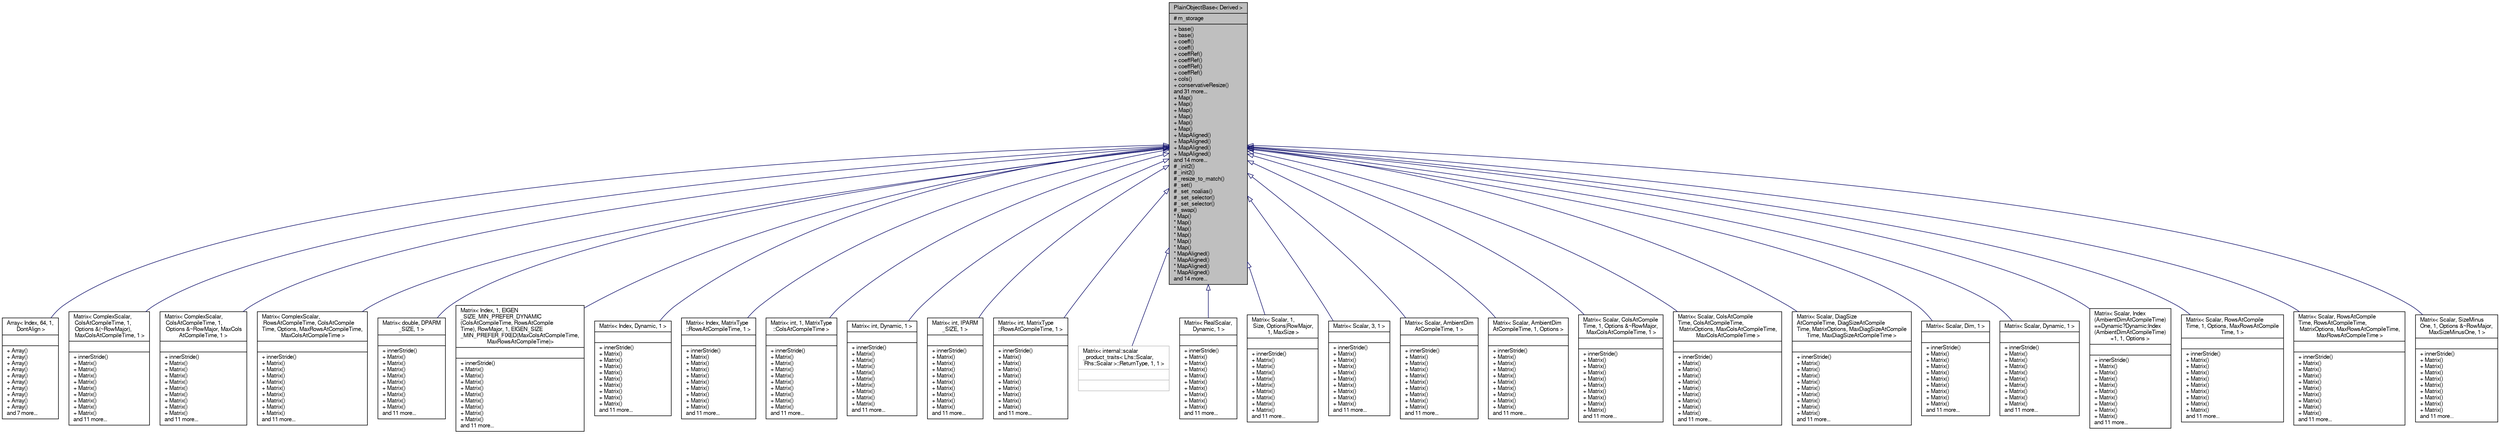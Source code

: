 digraph "PlainObjectBase&lt; Derived &gt;"
{
  edge [fontname="FreeSans",fontsize="10",labelfontname="FreeSans",labelfontsize="10"];
  node [fontname="FreeSans",fontsize="10",shape=record];
  Node1 [label="{PlainObjectBase\< Derived \>\n|# m_storage\l|+ base()\l+ base()\l+ coeff()\l+ coeff()\l+ coeffRef()\l+ coeffRef()\l+ coeffRef()\l+ coeffRef()\l+ cols()\l+ conservativeResize()\land 31 more...\l+ Map()\l+ Map()\l+ Map()\l+ Map()\l+ Map()\l+ Map()\l+ MapAligned()\l+ MapAligned()\l+ MapAligned()\l+ MapAligned()\land 14 more...\l# _init2()\l# _init2()\l# _resize_to_match()\l# _set()\l# _set_noalias()\l# _set_selector()\l# _set_selector()\l# _swap()\l* Map()\l* Map()\l* Map()\l* Map()\l* Map()\l* Map()\l* MapAligned()\l* MapAligned()\l* MapAligned()\l* MapAligned()\land 14 more...\l}",height=0.2,width=0.4,color="black", fillcolor="grey75", style="filled" fontcolor="black"];
  Node1 -> Node2 [dir="back",color="midnightblue",fontsize="10",style="solid",arrowtail="onormal",fontname="FreeSans"];
  Node2 [label="{Array\< Index, 64, 1,\l DontAlign \>\n||+ Array()\l+ Array()\l+ Array()\l+ Array()\l+ Array()\l+ Array()\l+ Array()\l+ Array()\l+ Array()\l+ Array()\land 7 more...\l}",height=0.2,width=0.4,color="black", fillcolor="white", style="filled",URL="$classEigen_1_1Array.html"];
  Node1 -> Node3 [dir="back",color="midnightblue",fontsize="10",style="solid",arrowtail="onormal",fontname="FreeSans"];
  Node3 [label="{Matrix\< ComplexScalar,\l ColsAtCompileTime, 1,\l Options &(~RowMajor),\l MaxColsAtCompileTime, 1 \>\n||+ innerStride()\l+ Matrix()\l+ Matrix()\l+ Matrix()\l+ Matrix()\l+ Matrix()\l+ Matrix()\l+ Matrix()\l+ Matrix()\l+ Matrix()\land 11 more...\l}",height=0.2,width=0.4,color="black", fillcolor="white", style="filled",URL="$classEigen_1_1Matrix.html"];
  Node1 -> Node4 [dir="back",color="midnightblue",fontsize="10",style="solid",arrowtail="onormal",fontname="FreeSans"];
  Node4 [label="{Matrix\< ComplexScalar,\l ColsAtCompileTime, 1,\l Options &~RowMajor, MaxCols\lAtCompileTime, 1 \>\n||+ innerStride()\l+ Matrix()\l+ Matrix()\l+ Matrix()\l+ Matrix()\l+ Matrix()\l+ Matrix()\l+ Matrix()\l+ Matrix()\l+ Matrix()\land 11 more...\l}",height=0.2,width=0.4,color="black", fillcolor="white", style="filled",URL="$classEigen_1_1Matrix.html"];
  Node1 -> Node5 [dir="back",color="midnightblue",fontsize="10",style="solid",arrowtail="onormal",fontname="FreeSans"];
  Node5 [label="{Matrix\< ComplexScalar,\l RowsAtCompileTime, ColsAtCompile\lTime, Options, MaxRowsAtCompileTime,\l MaxColsAtCompileTime \>\n||+ innerStride()\l+ Matrix()\l+ Matrix()\l+ Matrix()\l+ Matrix()\l+ Matrix()\l+ Matrix()\l+ Matrix()\l+ Matrix()\l+ Matrix()\land 11 more...\l}",height=0.2,width=0.4,color="black", fillcolor="white", style="filled",URL="$classEigen_1_1Matrix.html"];
  Node1 -> Node6 [dir="back",color="midnightblue",fontsize="10",style="solid",arrowtail="onormal",fontname="FreeSans"];
  Node6 [label="{Matrix\< double, DPARM\l_SIZE, 1 \>\n||+ innerStride()\l+ Matrix()\l+ Matrix()\l+ Matrix()\l+ Matrix()\l+ Matrix()\l+ Matrix()\l+ Matrix()\l+ Matrix()\l+ Matrix()\land 11 more...\l}",height=0.2,width=0.4,color="black", fillcolor="white", style="filled",URL="$classEigen_1_1Matrix.html"];
  Node1 -> Node7 [dir="back",color="midnightblue",fontsize="10",style="solid",arrowtail="onormal",fontname="FreeSans"];
  Node7 [label="{Matrix\< Index, 1, EIGEN\l_SIZE_MIN_PREFER_DYNAMIC\l(ColsAtCompileTime, RowsAtCompile\lTime), RowMajor, 1, EIGEN_SIZE\l_MIN_PREFER_FIXED(MaxColsAtCompileTime,\l MaxRowsAtCompileTime)\>\n||+ innerStride()\l+ Matrix()\l+ Matrix()\l+ Matrix()\l+ Matrix()\l+ Matrix()\l+ Matrix()\l+ Matrix()\l+ Matrix()\l+ Matrix()\land 11 more...\l}",height=0.2,width=0.4,color="black", fillcolor="white", style="filled",URL="$classEigen_1_1Matrix.html"];
  Node1 -> Node8 [dir="back",color="midnightblue",fontsize="10",style="solid",arrowtail="onormal",fontname="FreeSans"];
  Node8 [label="{Matrix\< Index, Dynamic, 1 \>\n||+ innerStride()\l+ Matrix()\l+ Matrix()\l+ Matrix()\l+ Matrix()\l+ Matrix()\l+ Matrix()\l+ Matrix()\l+ Matrix()\l+ Matrix()\land 11 more...\l}",height=0.2,width=0.4,color="black", fillcolor="white", style="filled",URL="$classEigen_1_1Matrix.html"];
  Node1 -> Node9 [dir="back",color="midnightblue",fontsize="10",style="solid",arrowtail="onormal",fontname="FreeSans"];
  Node9 [label="{Matrix\< Index, MatrixType\l::RowsAtCompileTime, 1 \>\n||+ innerStride()\l+ Matrix()\l+ Matrix()\l+ Matrix()\l+ Matrix()\l+ Matrix()\l+ Matrix()\l+ Matrix()\l+ Matrix()\l+ Matrix()\land 11 more...\l}",height=0.2,width=0.4,color="black", fillcolor="white", style="filled",URL="$classEigen_1_1Matrix.html"];
  Node1 -> Node10 [dir="back",color="midnightblue",fontsize="10",style="solid",arrowtail="onormal",fontname="FreeSans"];
  Node10 [label="{Matrix\< int, 1, MatrixType\l::ColsAtCompileTime \>\n||+ innerStride()\l+ Matrix()\l+ Matrix()\l+ Matrix()\l+ Matrix()\l+ Matrix()\l+ Matrix()\l+ Matrix()\l+ Matrix()\l+ Matrix()\land 11 more...\l}",height=0.2,width=0.4,color="black", fillcolor="white", style="filled",URL="$classEigen_1_1Matrix.html"];
  Node1 -> Node11 [dir="back",color="midnightblue",fontsize="10",style="solid",arrowtail="onormal",fontname="FreeSans"];
  Node11 [label="{Matrix\< int, Dynamic, 1 \>\n||+ innerStride()\l+ Matrix()\l+ Matrix()\l+ Matrix()\l+ Matrix()\l+ Matrix()\l+ Matrix()\l+ Matrix()\l+ Matrix()\l+ Matrix()\land 11 more...\l}",height=0.2,width=0.4,color="black", fillcolor="white", style="filled",URL="$classEigen_1_1Matrix.html"];
  Node1 -> Node12 [dir="back",color="midnightblue",fontsize="10",style="solid",arrowtail="onormal",fontname="FreeSans"];
  Node12 [label="{Matrix\< int, IPARM\l_SIZE, 1 \>\n||+ innerStride()\l+ Matrix()\l+ Matrix()\l+ Matrix()\l+ Matrix()\l+ Matrix()\l+ Matrix()\l+ Matrix()\l+ Matrix()\l+ Matrix()\land 11 more...\l}",height=0.2,width=0.4,color="black", fillcolor="white", style="filled",URL="$classEigen_1_1Matrix.html"];
  Node1 -> Node13 [dir="back",color="midnightblue",fontsize="10",style="solid",arrowtail="onormal",fontname="FreeSans"];
  Node13 [label="{Matrix\< int, MatrixType\l::RowsAtCompileTime, 1 \>\n||+ innerStride()\l+ Matrix()\l+ Matrix()\l+ Matrix()\l+ Matrix()\l+ Matrix()\l+ Matrix()\l+ Matrix()\l+ Matrix()\l+ Matrix()\land 11 more...\l}",height=0.2,width=0.4,color="black", fillcolor="white", style="filled",URL="$classEigen_1_1Matrix.html"];
  Node1 -> Node14 [dir="back",color="midnightblue",fontsize="10",style="solid",arrowtail="onormal",fontname="FreeSans"];
  Node14 [label="{Matrix\< internal::scalar\l_product_traits\< Lhs::Scalar,\l Rhs::Scalar \>::ReturnType, 1, 1 \>\n||}",height=0.2,width=0.4,color="grey75", fillcolor="white", style="filled"];
  Node1 -> Node15 [dir="back",color="midnightblue",fontsize="10",style="solid",arrowtail="onormal",fontname="FreeSans"];
  Node15 [label="{Matrix\< RealScalar,\l Dynamic, 1 \>\n||+ innerStride()\l+ Matrix()\l+ Matrix()\l+ Matrix()\l+ Matrix()\l+ Matrix()\l+ Matrix()\l+ Matrix()\l+ Matrix()\l+ Matrix()\land 11 more...\l}",height=0.2,width=0.4,color="black", fillcolor="white", style="filled",URL="$classEigen_1_1Matrix.html"];
  Node1 -> Node16 [dir="back",color="midnightblue",fontsize="10",style="solid",arrowtail="onormal",fontname="FreeSans"];
  Node16 [label="{Matrix\< Scalar, 1,\l Size, Options\|RowMajor,\l 1, MaxSize \>\n||+ innerStride()\l+ Matrix()\l+ Matrix()\l+ Matrix()\l+ Matrix()\l+ Matrix()\l+ Matrix()\l+ Matrix()\l+ Matrix()\l+ Matrix()\land 11 more...\l}",height=0.2,width=0.4,color="black", fillcolor="white", style="filled",URL="$classEigen_1_1Matrix.html"];
  Node1 -> Node17 [dir="back",color="midnightblue",fontsize="10",style="solid",arrowtail="onormal",fontname="FreeSans"];
  Node17 [label="{Matrix\< Scalar, 3, 1 \>\n||+ innerStride()\l+ Matrix()\l+ Matrix()\l+ Matrix()\l+ Matrix()\l+ Matrix()\l+ Matrix()\l+ Matrix()\l+ Matrix()\l+ Matrix()\land 11 more...\l}",height=0.2,width=0.4,color="black", fillcolor="white", style="filled",URL="$classEigen_1_1Matrix.html"];
  Node1 -> Node18 [dir="back",color="midnightblue",fontsize="10",style="solid",arrowtail="onormal",fontname="FreeSans"];
  Node18 [label="{Matrix\< Scalar, AmbientDim\lAtCompileTime, 1 \>\n||+ innerStride()\l+ Matrix()\l+ Matrix()\l+ Matrix()\l+ Matrix()\l+ Matrix()\l+ Matrix()\l+ Matrix()\l+ Matrix()\l+ Matrix()\land 11 more...\l}",height=0.2,width=0.4,color="black", fillcolor="white", style="filled",URL="$classEigen_1_1Matrix.html"];
  Node1 -> Node19 [dir="back",color="midnightblue",fontsize="10",style="solid",arrowtail="onormal",fontname="FreeSans"];
  Node19 [label="{Matrix\< Scalar, AmbientDim\lAtCompileTime, 1, Options \>\n||+ innerStride()\l+ Matrix()\l+ Matrix()\l+ Matrix()\l+ Matrix()\l+ Matrix()\l+ Matrix()\l+ Matrix()\l+ Matrix()\l+ Matrix()\land 11 more...\l}",height=0.2,width=0.4,color="black", fillcolor="white", style="filled",URL="$classEigen_1_1Matrix.html"];
  Node1 -> Node20 [dir="back",color="midnightblue",fontsize="10",style="solid",arrowtail="onormal",fontname="FreeSans"];
  Node20 [label="{Matrix\< Scalar, ColsAtCompile\lTime, 1, Options &~RowMajor,\l MaxColsAtCompileTime, 1 \>\n||+ innerStride()\l+ Matrix()\l+ Matrix()\l+ Matrix()\l+ Matrix()\l+ Matrix()\l+ Matrix()\l+ Matrix()\l+ Matrix()\l+ Matrix()\land 11 more...\l}",height=0.2,width=0.4,color="black", fillcolor="white", style="filled",URL="$classEigen_1_1Matrix.html"];
  Node1 -> Node21 [dir="back",color="midnightblue",fontsize="10",style="solid",arrowtail="onormal",fontname="FreeSans"];
  Node21 [label="{Matrix\< Scalar, ColsAtCompile\lTime, ColsAtCompileTime,\l MatrixOptions, MaxColsAtCompileTime,\l MaxColsAtCompileTime \>\n||+ innerStride()\l+ Matrix()\l+ Matrix()\l+ Matrix()\l+ Matrix()\l+ Matrix()\l+ Matrix()\l+ Matrix()\l+ Matrix()\l+ Matrix()\land 11 more...\l}",height=0.2,width=0.4,color="black", fillcolor="white", style="filled",URL="$classEigen_1_1Matrix.html"];
  Node1 -> Node22 [dir="back",color="midnightblue",fontsize="10",style="solid",arrowtail="onormal",fontname="FreeSans"];
  Node22 [label="{Matrix\< Scalar, DiagSize\lAtCompileTime, DiagSizeAtCompile\lTime, MatrixOptions, MaxDiagSizeAtCompile\lTime, MaxDiagSizeAtCompileTime \>\n||+ innerStride()\l+ Matrix()\l+ Matrix()\l+ Matrix()\l+ Matrix()\l+ Matrix()\l+ Matrix()\l+ Matrix()\l+ Matrix()\l+ Matrix()\land 11 more...\l}",height=0.2,width=0.4,color="black", fillcolor="white", style="filled",URL="$classEigen_1_1Matrix.html"];
  Node1 -> Node23 [dir="back",color="midnightblue",fontsize="10",style="solid",arrowtail="onormal",fontname="FreeSans"];
  Node23 [label="{Matrix\< Scalar, Dim, 1 \>\n||+ innerStride()\l+ Matrix()\l+ Matrix()\l+ Matrix()\l+ Matrix()\l+ Matrix()\l+ Matrix()\l+ Matrix()\l+ Matrix()\l+ Matrix()\land 11 more...\l}",height=0.2,width=0.4,color="black", fillcolor="white", style="filled",URL="$classEigen_1_1Matrix.html"];
  Node1 -> Node24 [dir="back",color="midnightblue",fontsize="10",style="solid",arrowtail="onormal",fontname="FreeSans"];
  Node24 [label="{Matrix\< Scalar, Dynamic, 1 \>\n||+ innerStride()\l+ Matrix()\l+ Matrix()\l+ Matrix()\l+ Matrix()\l+ Matrix()\l+ Matrix()\l+ Matrix()\l+ Matrix()\l+ Matrix()\land 11 more...\l}",height=0.2,width=0.4,color="black", fillcolor="white", style="filled",URL="$classEigen_1_1Matrix.html"];
  Node1 -> Node25 [dir="back",color="midnightblue",fontsize="10",style="solid",arrowtail="onormal",fontname="FreeSans"];
  Node25 [label="{Matrix\< Scalar, Index\l(AmbientDimAtCompileTime)\l==Dynamic?Dynamic:Index\l(AmbientDimAtCompileTime)\l+1, 1, Options \>\n||+ innerStride()\l+ Matrix()\l+ Matrix()\l+ Matrix()\l+ Matrix()\l+ Matrix()\l+ Matrix()\l+ Matrix()\l+ Matrix()\l+ Matrix()\land 11 more...\l}",height=0.2,width=0.4,color="black", fillcolor="white", style="filled",URL="$classEigen_1_1Matrix.html"];
  Node1 -> Node26 [dir="back",color="midnightblue",fontsize="10",style="solid",arrowtail="onormal",fontname="FreeSans"];
  Node26 [label="{Matrix\< Scalar, RowsAtCompile\lTime, 1, Options, MaxRowsAtCompile\lTime, 1 \>\n||+ innerStride()\l+ Matrix()\l+ Matrix()\l+ Matrix()\l+ Matrix()\l+ Matrix()\l+ Matrix()\l+ Matrix()\l+ Matrix()\l+ Matrix()\land 11 more...\l}",height=0.2,width=0.4,color="black", fillcolor="white", style="filled",URL="$classEigen_1_1Matrix.html"];
  Node1 -> Node27 [dir="back",color="midnightblue",fontsize="10",style="solid",arrowtail="onormal",fontname="FreeSans"];
  Node27 [label="{Matrix\< Scalar, RowsAtCompile\lTime, RowsAtCompileTime,\l MatrixOptions, MaxRowsAtCompileTime,\l MaxRowsAtCompileTime \>\n||+ innerStride()\l+ Matrix()\l+ Matrix()\l+ Matrix()\l+ Matrix()\l+ Matrix()\l+ Matrix()\l+ Matrix()\l+ Matrix()\l+ Matrix()\land 11 more...\l}",height=0.2,width=0.4,color="black", fillcolor="white", style="filled",URL="$classEigen_1_1Matrix.html"];
  Node1 -> Node28 [dir="back",color="midnightblue",fontsize="10",style="solid",arrowtail="onormal",fontname="FreeSans"];
  Node28 [label="{Matrix\< Scalar, SizeMinus\lOne, 1, Options &~RowMajor,\l MaxSizeMinusOne, 1 \>\n||+ innerStride()\l+ Matrix()\l+ Matrix()\l+ Matrix()\l+ Matrix()\l+ Matrix()\l+ Matrix()\l+ Matrix()\l+ Matrix()\l+ Matrix()\land 11 more...\l}",height=0.2,width=0.4,color="black", fillcolor="white", style="filled",URL="$classEigen_1_1Matrix.html"];
}
